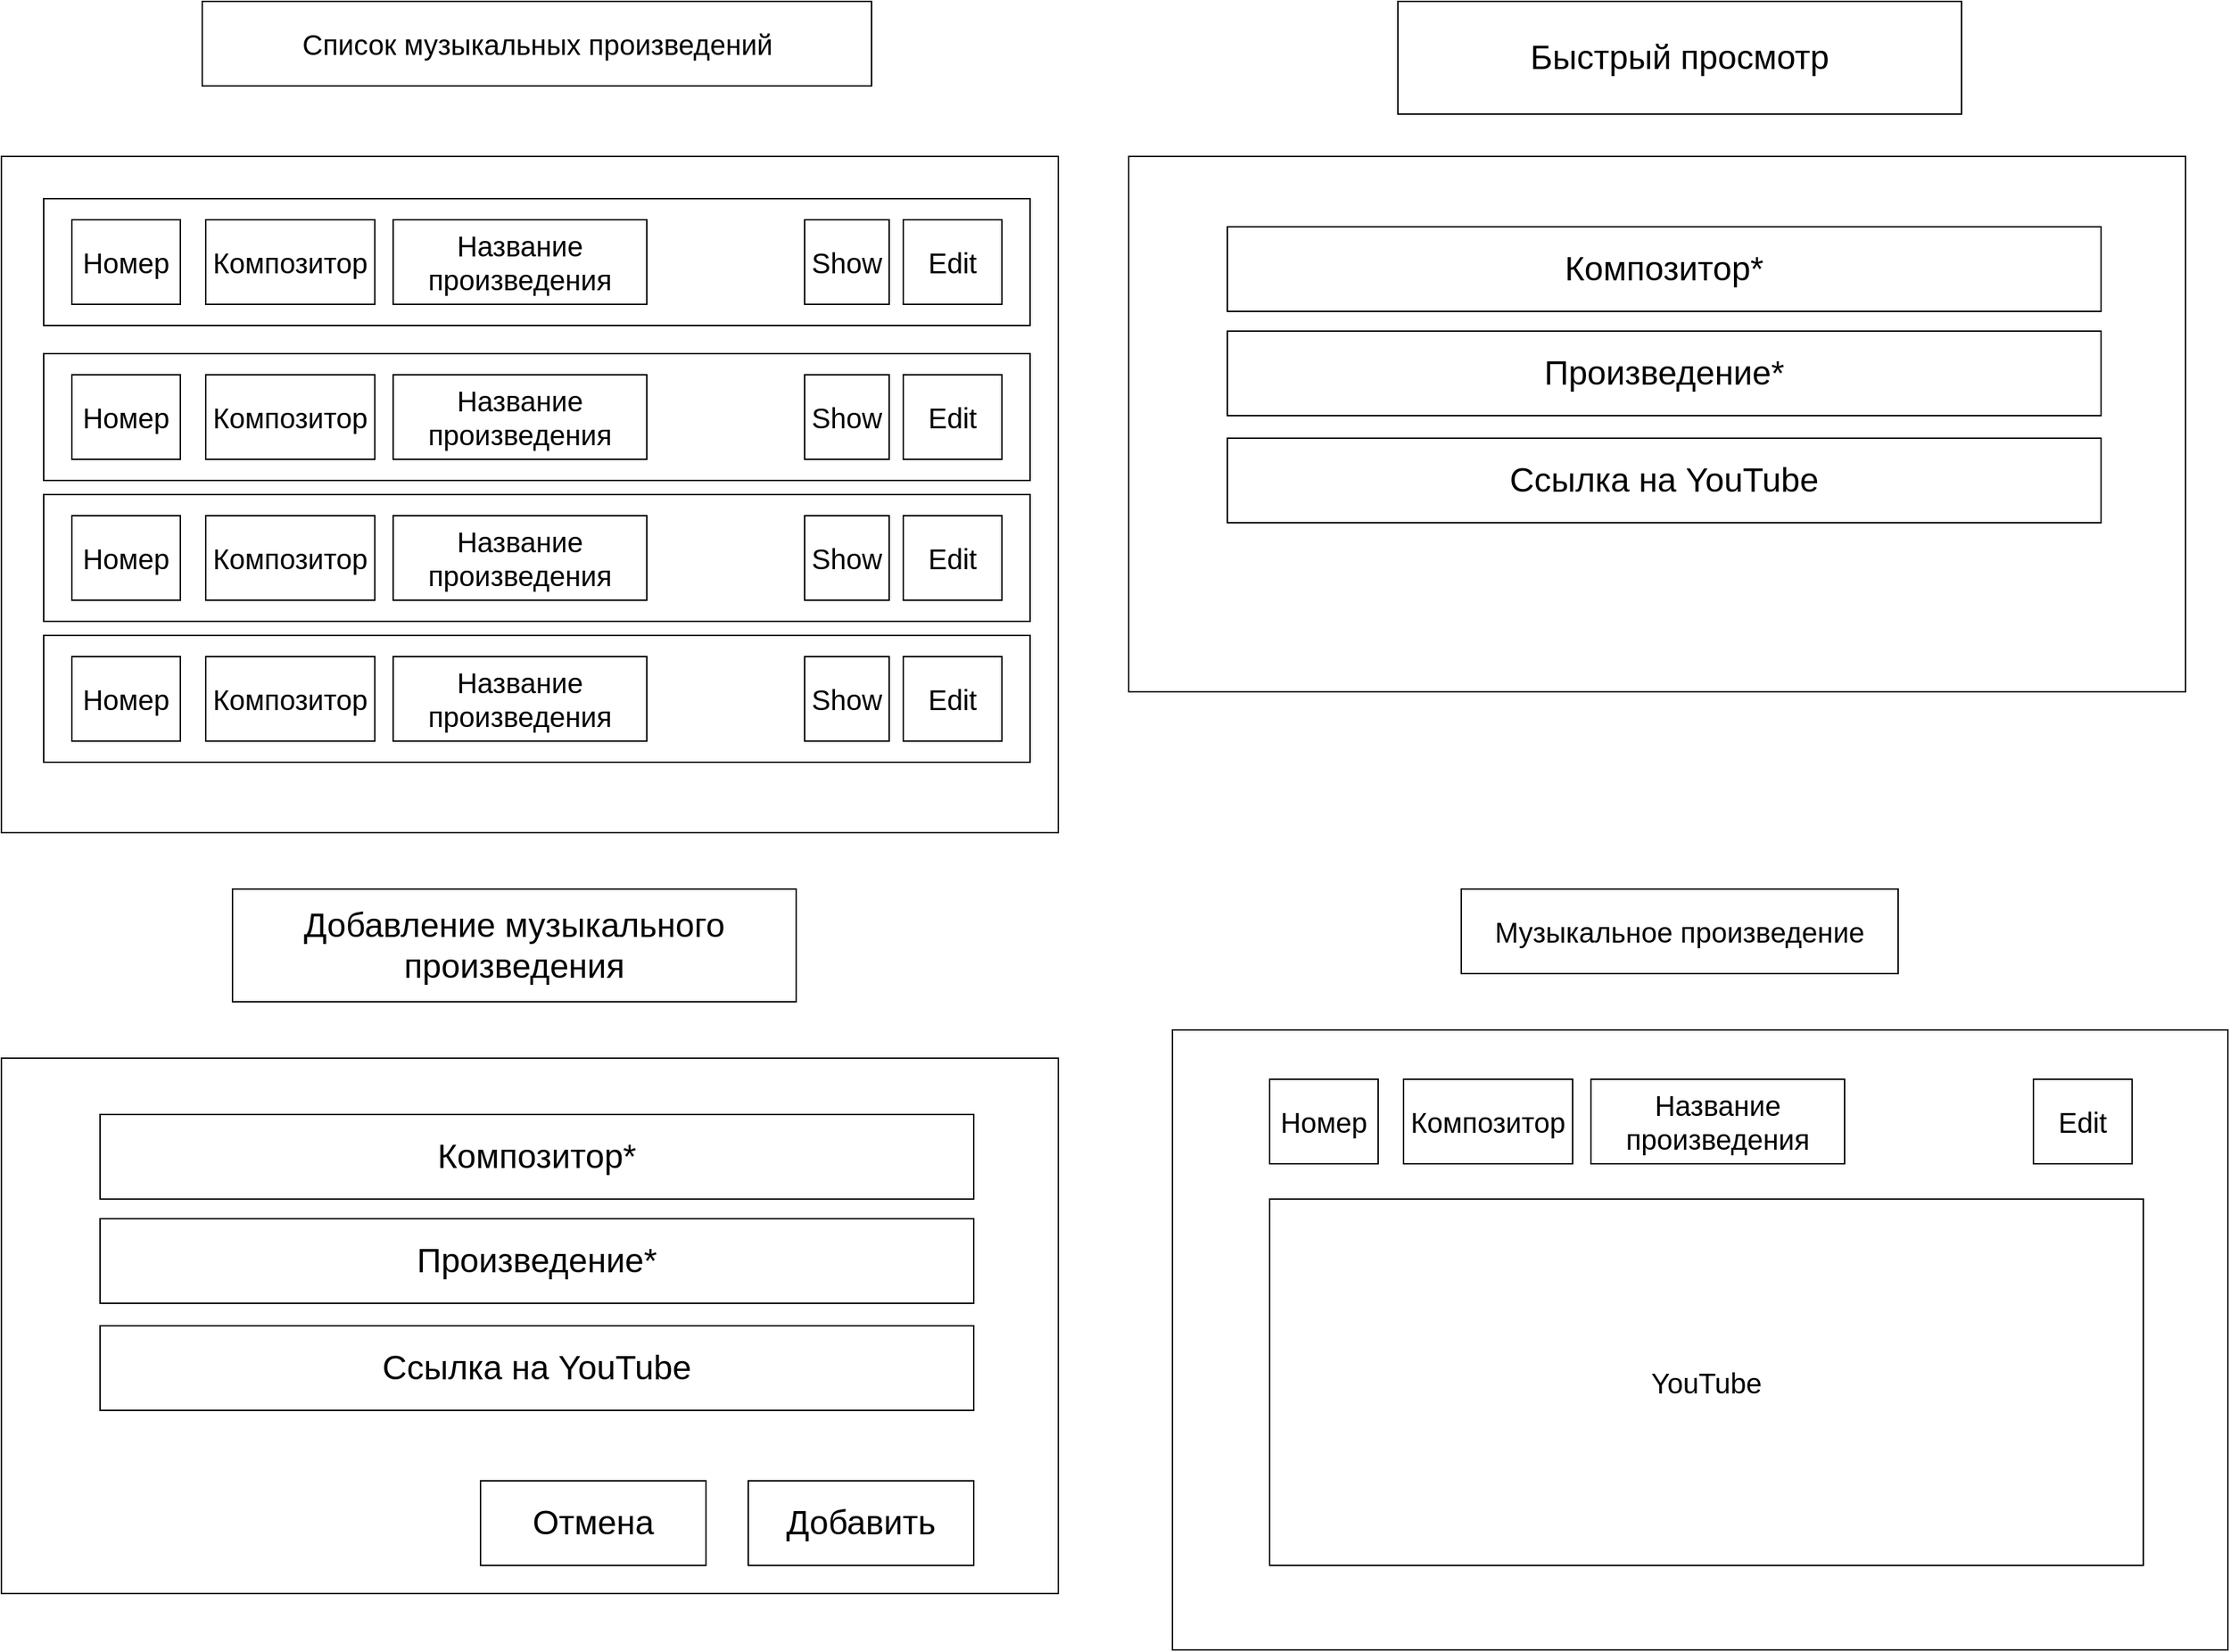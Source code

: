<mxfile>
    <diagram id="lQc0H0vKO8hXuGRxkt9W" name="Страница 1">
        <mxGraphModel dx="1911" dy="757" grid="1" gridSize="10" guides="1" tooltips="1" connect="1" arrows="1" fold="1" page="1" pageScale="1" pageWidth="827" pageHeight="1169" math="0" shadow="0">
            <root>
                <mxCell id="0"/>
                <mxCell id="1" parent="0"/>
                <mxCell id="2" value="&lt;font style=&quot;font-size: 20px;&quot;&gt;Список музыкальных произведений&lt;/font&gt;" style="rounded=0;whiteSpace=wrap;html=1;" parent="1" vertex="1">
                    <mxGeometry x="192.5" y="90" width="475" height="60" as="geometry"/>
                </mxCell>
                <mxCell id="5" value="" style="rounded=0;whiteSpace=wrap;html=1;fontSize=20;" parent="1" vertex="1">
                    <mxGeometry x="50" y="200" width="750" height="480" as="geometry"/>
                </mxCell>
                <mxCell id="6" value="" style="rounded=0;whiteSpace=wrap;html=1;fontSize=20;" parent="1" vertex="1">
                    <mxGeometry x="80" y="230" width="700" height="90" as="geometry"/>
                </mxCell>
                <mxCell id="7" value="Композитор" style="rounded=0;whiteSpace=wrap;html=1;fontSize=20;" parent="1" vertex="1">
                    <mxGeometry x="195" y="245" width="120" height="60" as="geometry"/>
                </mxCell>
                <mxCell id="8" value="Название произведения" style="rounded=0;whiteSpace=wrap;html=1;fontSize=20;" parent="1" vertex="1">
                    <mxGeometry x="328" y="245" width="180" height="60" as="geometry"/>
                </mxCell>
                <mxCell id="9" value="Номер" style="rounded=0;whiteSpace=wrap;html=1;fontSize=20;" parent="1" vertex="1">
                    <mxGeometry x="100" y="245" width="77" height="60" as="geometry"/>
                </mxCell>
                <mxCell id="10" value="Show" style="rounded=0;whiteSpace=wrap;html=1;fontSize=20;" parent="1" vertex="1">
                    <mxGeometry x="620" y="245" width="60" height="60" as="geometry"/>
                </mxCell>
                <mxCell id="13" value="Edit" style="rounded=0;whiteSpace=wrap;html=1;fontSize=20;" parent="1" vertex="1">
                    <mxGeometry x="690" y="245" width="70" height="60" as="geometry"/>
                </mxCell>
                <mxCell id="14" value="" style="rounded=0;whiteSpace=wrap;html=1;fontSize=20;" parent="1" vertex="1">
                    <mxGeometry x="80" y="340" width="700" height="90" as="geometry"/>
                </mxCell>
                <mxCell id="15" value="Композитор" style="rounded=0;whiteSpace=wrap;html=1;fontSize=20;" parent="1" vertex="1">
                    <mxGeometry x="195" y="355" width="120" height="60" as="geometry"/>
                </mxCell>
                <mxCell id="16" value="Название произведения" style="rounded=0;whiteSpace=wrap;html=1;fontSize=20;" parent="1" vertex="1">
                    <mxGeometry x="328" y="355" width="180" height="60" as="geometry"/>
                </mxCell>
                <mxCell id="17" value="Номер" style="rounded=0;whiteSpace=wrap;html=1;fontSize=20;" parent="1" vertex="1">
                    <mxGeometry x="100" y="355" width="77" height="60" as="geometry"/>
                </mxCell>
                <mxCell id="18" value="Show" style="rounded=0;whiteSpace=wrap;html=1;fontSize=20;" parent="1" vertex="1">
                    <mxGeometry x="620" y="355" width="60" height="60" as="geometry"/>
                </mxCell>
                <mxCell id="19" value="Edit" style="rounded=0;whiteSpace=wrap;html=1;fontSize=20;" parent="1" vertex="1">
                    <mxGeometry x="690" y="355" width="70" height="60" as="geometry"/>
                </mxCell>
                <mxCell id="20" value="" style="rounded=0;whiteSpace=wrap;html=1;fontSize=20;" parent="1" vertex="1">
                    <mxGeometry x="80" y="440" width="700" height="90" as="geometry"/>
                </mxCell>
                <mxCell id="21" value="Композитор" style="rounded=0;whiteSpace=wrap;html=1;fontSize=20;" parent="1" vertex="1">
                    <mxGeometry x="195" y="455" width="120" height="60" as="geometry"/>
                </mxCell>
                <mxCell id="22" value="Название произведения" style="rounded=0;whiteSpace=wrap;html=1;fontSize=20;" parent="1" vertex="1">
                    <mxGeometry x="328" y="455" width="180" height="60" as="geometry"/>
                </mxCell>
                <mxCell id="23" value="Номер" style="rounded=0;whiteSpace=wrap;html=1;fontSize=20;" parent="1" vertex="1">
                    <mxGeometry x="100" y="455" width="77" height="60" as="geometry"/>
                </mxCell>
                <mxCell id="24" value="Show" style="rounded=0;whiteSpace=wrap;html=1;fontSize=20;" parent="1" vertex="1">
                    <mxGeometry x="620" y="455" width="60" height="60" as="geometry"/>
                </mxCell>
                <mxCell id="25" value="Edit" style="rounded=0;whiteSpace=wrap;html=1;fontSize=20;" parent="1" vertex="1">
                    <mxGeometry x="690" y="455" width="70" height="60" as="geometry"/>
                </mxCell>
                <mxCell id="26" value="" style="rounded=0;whiteSpace=wrap;html=1;fontSize=20;" parent="1" vertex="1">
                    <mxGeometry x="80" y="540" width="700" height="90" as="geometry"/>
                </mxCell>
                <mxCell id="27" value="Композитор" style="rounded=0;whiteSpace=wrap;html=1;fontSize=20;" parent="1" vertex="1">
                    <mxGeometry x="195" y="555" width="120" height="60" as="geometry"/>
                </mxCell>
                <mxCell id="28" value="Название произведения" style="rounded=0;whiteSpace=wrap;html=1;fontSize=20;" parent="1" vertex="1">
                    <mxGeometry x="328" y="555" width="180" height="60" as="geometry"/>
                </mxCell>
                <mxCell id="29" value="Номер" style="rounded=0;whiteSpace=wrap;html=1;fontSize=20;" parent="1" vertex="1">
                    <mxGeometry x="100" y="555" width="77" height="60" as="geometry"/>
                </mxCell>
                <mxCell id="30" value="Show" style="rounded=0;whiteSpace=wrap;html=1;fontSize=20;" parent="1" vertex="1">
                    <mxGeometry x="620" y="555" width="60" height="60" as="geometry"/>
                </mxCell>
                <mxCell id="31" value="Edit" style="rounded=0;whiteSpace=wrap;html=1;fontSize=20;" parent="1" vertex="1">
                    <mxGeometry x="690" y="555" width="70" height="60" as="geometry"/>
                </mxCell>
                <mxCell id="33" value="Музыкальное произведение" style="rounded=0;whiteSpace=wrap;html=1;fontSize=20;" parent="1" vertex="1">
                    <mxGeometry x="1086" y="720" width="310" height="60" as="geometry"/>
                </mxCell>
                <mxCell id="34" value="" style="rounded=0;whiteSpace=wrap;html=1;fontSize=20;" parent="1" vertex="1">
                    <mxGeometry x="881" y="820" width="749" height="440" as="geometry"/>
                </mxCell>
                <mxCell id="37" value="Композитор" style="rounded=0;whiteSpace=wrap;html=1;fontSize=20;" parent="1" vertex="1">
                    <mxGeometry x="1045" y="855" width="120" height="60" as="geometry"/>
                </mxCell>
                <mxCell id="38" value="Название произведения" style="rounded=0;whiteSpace=wrap;html=1;fontSize=20;" parent="1" vertex="1">
                    <mxGeometry x="1178" y="855" width="180" height="60" as="geometry"/>
                </mxCell>
                <mxCell id="39" value="Номер" style="rounded=0;whiteSpace=wrap;html=1;fontSize=20;" parent="1" vertex="1">
                    <mxGeometry x="950" y="855" width="77" height="60" as="geometry"/>
                </mxCell>
                <mxCell id="40" value="YouTube" style="rounded=0;whiteSpace=wrap;html=1;fontSize=20;" parent="1" vertex="1">
                    <mxGeometry x="950" y="940" width="620" height="260" as="geometry"/>
                </mxCell>
                <mxCell id="41" value="Edit" style="rounded=0;whiteSpace=wrap;html=1;fontSize=20;" parent="1" vertex="1">
                    <mxGeometry x="1492" y="855" width="70" height="60" as="geometry"/>
                </mxCell>
                <mxCell id="42" value="" style="rounded=0;whiteSpace=wrap;html=1;" parent="1" vertex="1">
                    <mxGeometry x="50" y="840" width="750" height="380" as="geometry"/>
                </mxCell>
                <mxCell id="43" value="&lt;font style=&quot;font-size: 24px;&quot;&gt;Добавление музыкального произведения&lt;/font&gt;" style="rounded=0;whiteSpace=wrap;html=1;" parent="1" vertex="1">
                    <mxGeometry x="214" y="720" width="400" height="80" as="geometry"/>
                </mxCell>
                <mxCell id="44" value="Композитор*" style="rounded=0;whiteSpace=wrap;html=1;fontSize=24;" parent="1" vertex="1">
                    <mxGeometry x="120" y="880" width="620" height="60" as="geometry"/>
                </mxCell>
                <mxCell id="45" value="Произведение*" style="rounded=0;whiteSpace=wrap;html=1;fontSize=24;" parent="1" vertex="1">
                    <mxGeometry x="120" y="954" width="620" height="60" as="geometry"/>
                </mxCell>
                <mxCell id="46" value="Ссылка на YouTube" style="rounded=0;whiteSpace=wrap;html=1;fontSize=24;" parent="1" vertex="1">
                    <mxGeometry x="120" y="1030" width="620" height="60" as="geometry"/>
                </mxCell>
                <mxCell id="48" value="Отмена" style="rounded=0;whiteSpace=wrap;html=1;fontSize=24;" parent="1" vertex="1">
                    <mxGeometry x="390" y="1140" width="160" height="60" as="geometry"/>
                </mxCell>
                <mxCell id="49" value="Добавить" style="rounded=0;whiteSpace=wrap;html=1;fontSize=24;" parent="1" vertex="1">
                    <mxGeometry x="580" y="1140" width="160" height="60" as="geometry"/>
                </mxCell>
                <mxCell id="51" value="" style="rounded=0;whiteSpace=wrap;html=1;" vertex="1" parent="1">
                    <mxGeometry x="850" y="200" width="750" height="380" as="geometry"/>
                </mxCell>
                <mxCell id="52" value="&lt;font style=&quot;font-size: 24px;&quot;&gt;Быстрый просмотр&lt;/font&gt;" style="rounded=0;whiteSpace=wrap;html=1;" vertex="1" parent="1">
                    <mxGeometry x="1041" y="90" width="400" height="80" as="geometry"/>
                </mxCell>
                <mxCell id="53" value="Композитор*" style="rounded=0;whiteSpace=wrap;html=1;fontSize=24;" vertex="1" parent="1">
                    <mxGeometry x="920" y="250" width="620" height="60" as="geometry"/>
                </mxCell>
                <mxCell id="54" value="Произведение*" style="rounded=0;whiteSpace=wrap;html=1;fontSize=24;" vertex="1" parent="1">
                    <mxGeometry x="920" y="324" width="620" height="60" as="geometry"/>
                </mxCell>
                <mxCell id="55" value="Ссылка на YouTube" style="rounded=0;whiteSpace=wrap;html=1;fontSize=24;" vertex="1" parent="1">
                    <mxGeometry x="920" y="400" width="620" height="60" as="geometry"/>
                </mxCell>
            </root>
        </mxGraphModel>
    </diagram>
</mxfile>